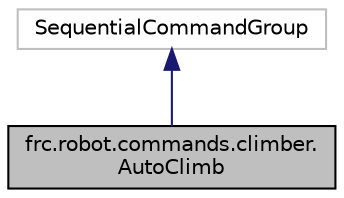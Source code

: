 digraph "frc.robot.commands.climber.AutoClimb"
{
  edge [fontname="Helvetica",fontsize="10",labelfontname="Helvetica",labelfontsize="10"];
  node [fontname="Helvetica",fontsize="10",shape=record];
  Node2 [label="frc.robot.commands.climber.\lAutoClimb",height=0.2,width=0.4,color="black", fillcolor="grey75", style="filled", fontcolor="black"];
  Node3 -> Node2 [dir="back",color="midnightblue",fontsize="10",style="solid",fontname="Helvetica"];
  Node3 [label="SequentialCommandGroup",height=0.2,width=0.4,color="grey75", fillcolor="white", style="filled"];
}
